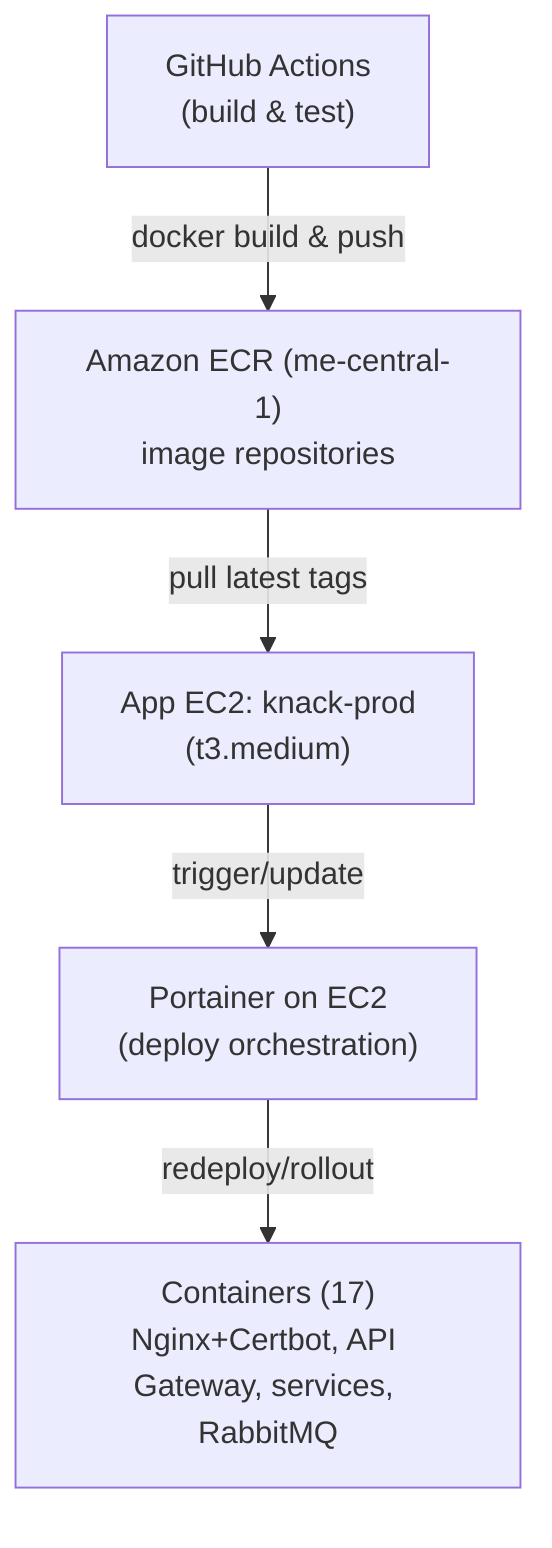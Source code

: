 graph TB
  GA["GitHub Actions<br/>(build & test)"]
  ECR["Amazon ECR (me-central-1)<br/>image repositories"]
  EC2["App EC2: knack-prod<br/>(t3.medium)"]
  PORT["Portainer on EC2<br/>(deploy orchestration)"]
  CNT["Containers (17)<br/>Nginx+Certbot, API Gateway, services, RabbitMQ"]

  GA -->|docker build & push| ECR
  ECR -->|pull latest tags| EC2
  EC2 -->|trigger/update| PORT
  PORT -->|redeploy/rollout| CNT